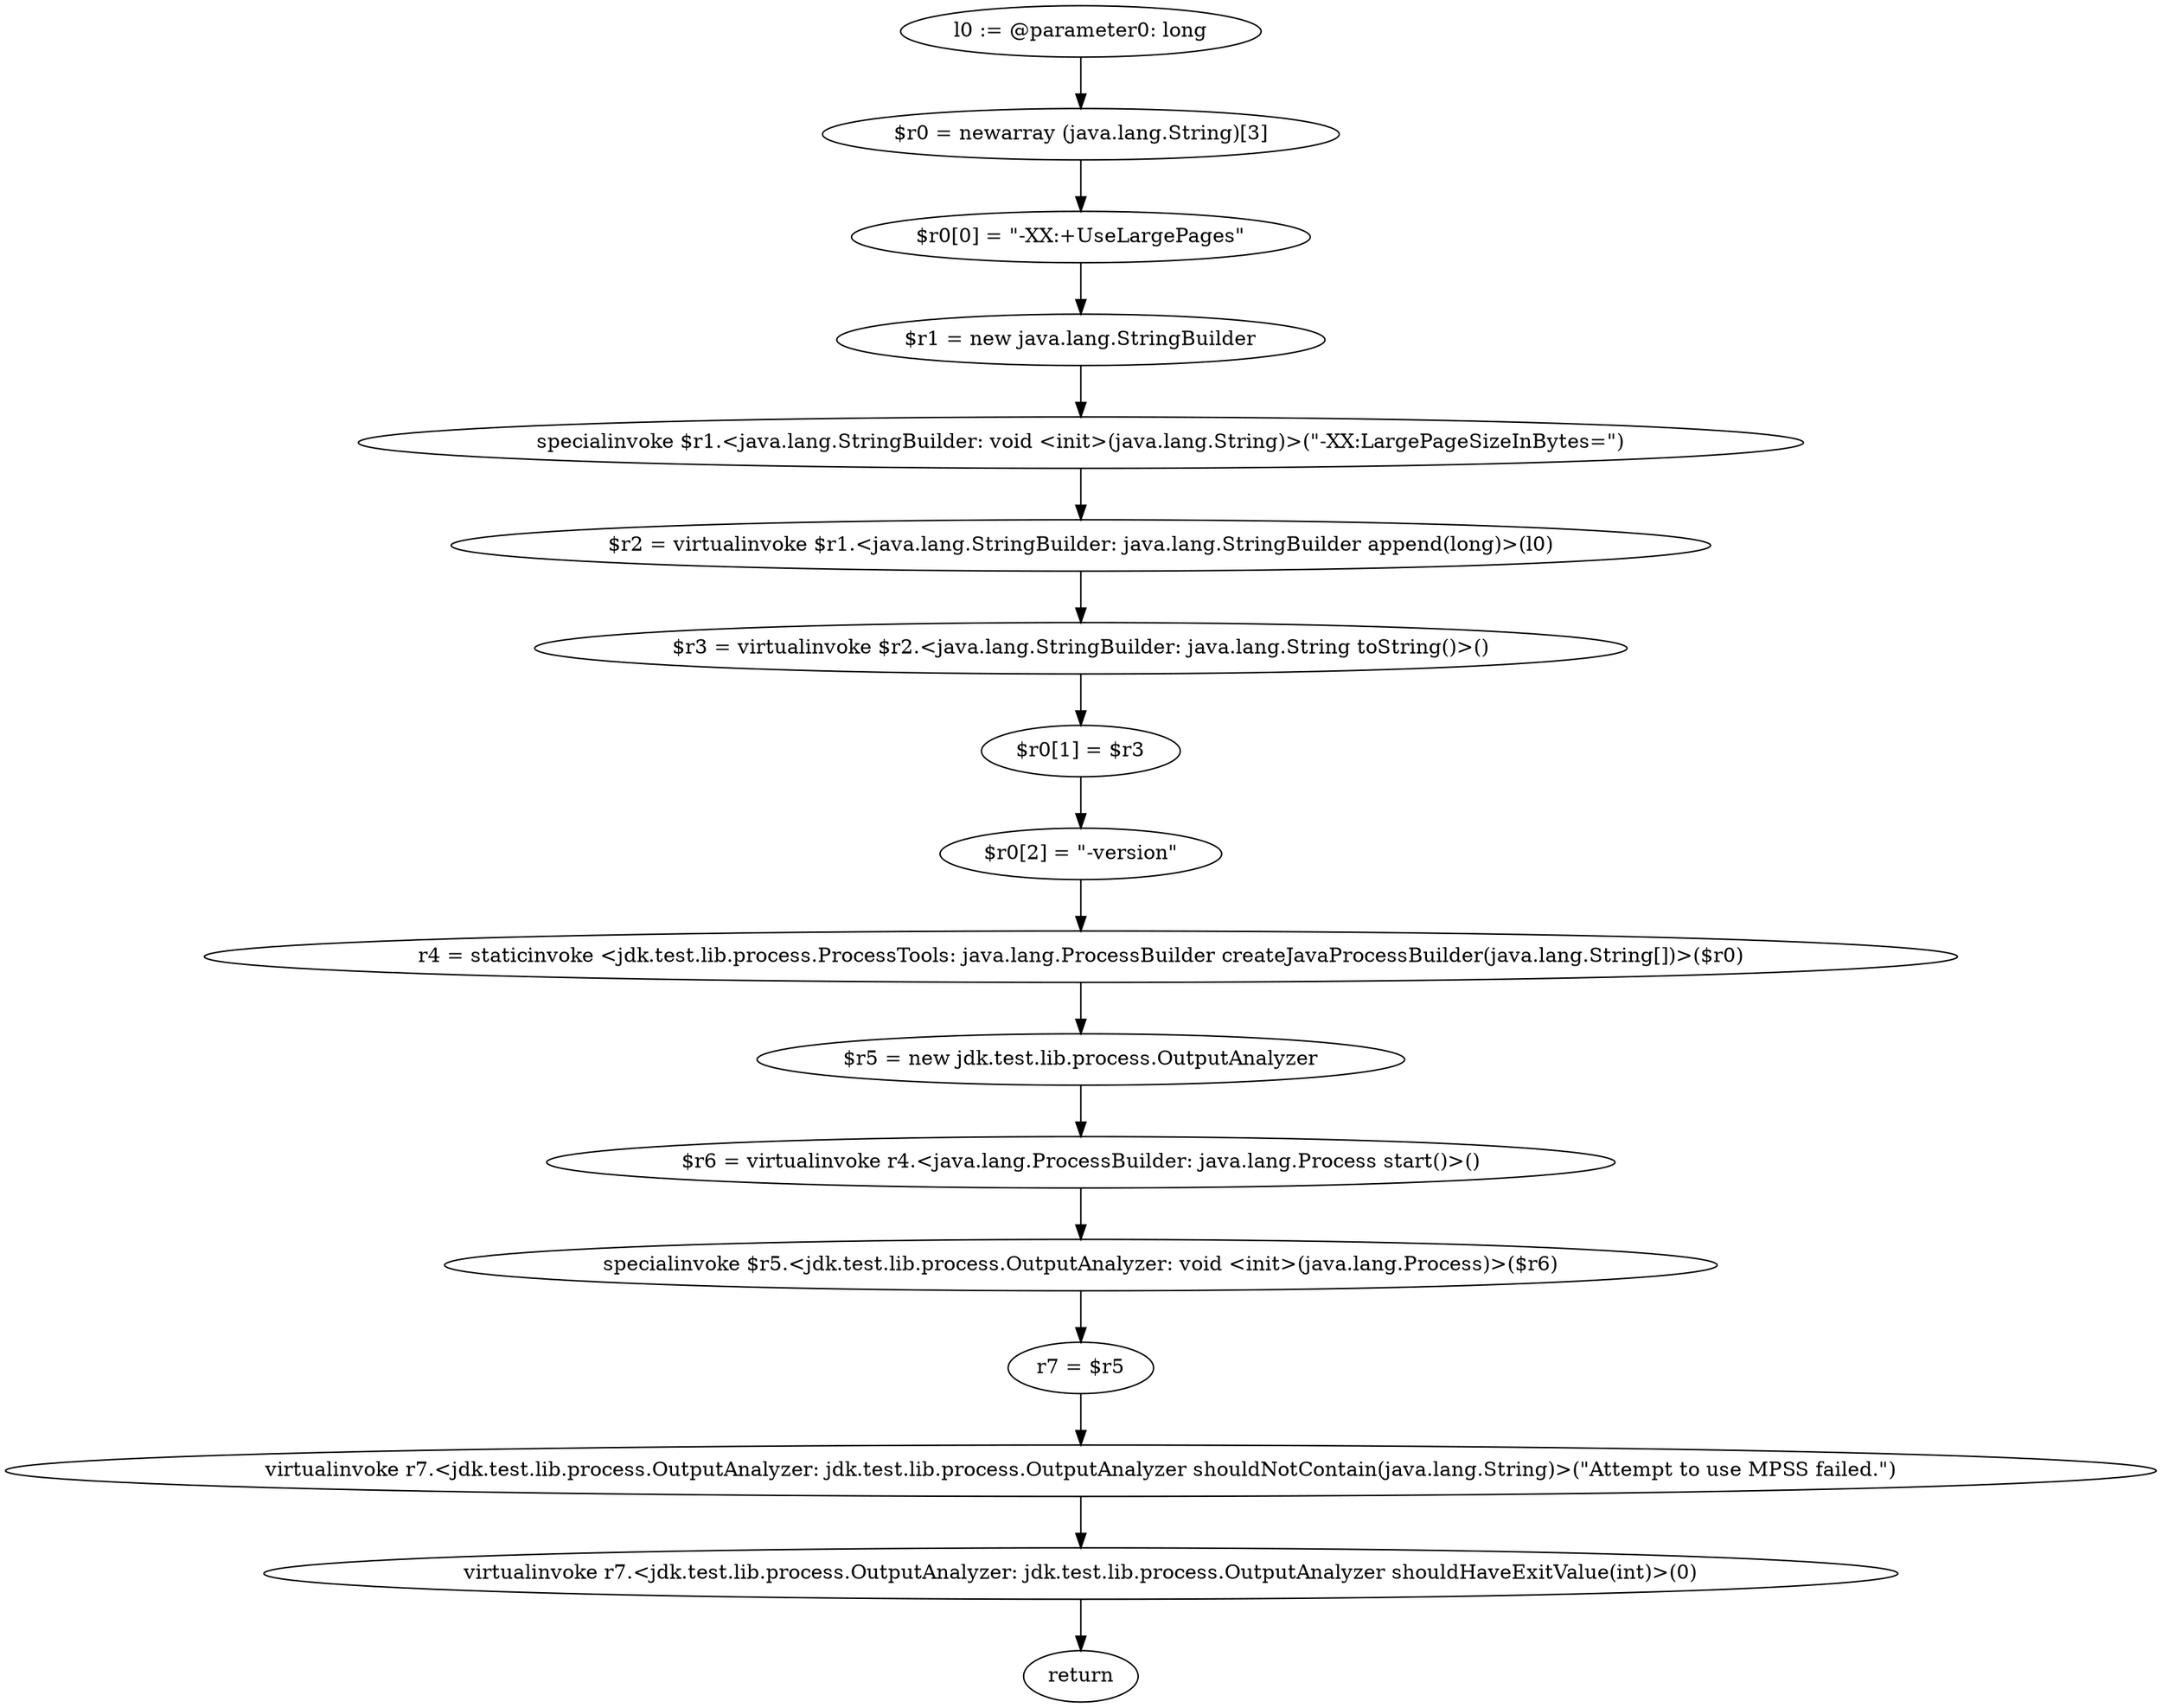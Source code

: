 digraph "unitGraph" {
    "l0 := @parameter0: long"
    "$r0 = newarray (java.lang.String)[3]"
    "$r0[0] = \"-XX:+UseLargePages\""
    "$r1 = new java.lang.StringBuilder"
    "specialinvoke $r1.<java.lang.StringBuilder: void <init>(java.lang.String)>(\"-XX:LargePageSizeInBytes=\")"
    "$r2 = virtualinvoke $r1.<java.lang.StringBuilder: java.lang.StringBuilder append(long)>(l0)"
    "$r3 = virtualinvoke $r2.<java.lang.StringBuilder: java.lang.String toString()>()"
    "$r0[1] = $r3"
    "$r0[2] = \"-version\""
    "r4 = staticinvoke <jdk.test.lib.process.ProcessTools: java.lang.ProcessBuilder createJavaProcessBuilder(java.lang.String[])>($r0)"
    "$r5 = new jdk.test.lib.process.OutputAnalyzer"
    "$r6 = virtualinvoke r4.<java.lang.ProcessBuilder: java.lang.Process start()>()"
    "specialinvoke $r5.<jdk.test.lib.process.OutputAnalyzer: void <init>(java.lang.Process)>($r6)"
    "r7 = $r5"
    "virtualinvoke r7.<jdk.test.lib.process.OutputAnalyzer: jdk.test.lib.process.OutputAnalyzer shouldNotContain(java.lang.String)>(\"Attempt to use MPSS failed.\")"
    "virtualinvoke r7.<jdk.test.lib.process.OutputAnalyzer: jdk.test.lib.process.OutputAnalyzer shouldHaveExitValue(int)>(0)"
    "return"
    "l0 := @parameter0: long"->"$r0 = newarray (java.lang.String)[3]";
    "$r0 = newarray (java.lang.String)[3]"->"$r0[0] = \"-XX:+UseLargePages\"";
    "$r0[0] = \"-XX:+UseLargePages\""->"$r1 = new java.lang.StringBuilder";
    "$r1 = new java.lang.StringBuilder"->"specialinvoke $r1.<java.lang.StringBuilder: void <init>(java.lang.String)>(\"-XX:LargePageSizeInBytes=\")";
    "specialinvoke $r1.<java.lang.StringBuilder: void <init>(java.lang.String)>(\"-XX:LargePageSizeInBytes=\")"->"$r2 = virtualinvoke $r1.<java.lang.StringBuilder: java.lang.StringBuilder append(long)>(l0)";
    "$r2 = virtualinvoke $r1.<java.lang.StringBuilder: java.lang.StringBuilder append(long)>(l0)"->"$r3 = virtualinvoke $r2.<java.lang.StringBuilder: java.lang.String toString()>()";
    "$r3 = virtualinvoke $r2.<java.lang.StringBuilder: java.lang.String toString()>()"->"$r0[1] = $r3";
    "$r0[1] = $r3"->"$r0[2] = \"-version\"";
    "$r0[2] = \"-version\""->"r4 = staticinvoke <jdk.test.lib.process.ProcessTools: java.lang.ProcessBuilder createJavaProcessBuilder(java.lang.String[])>($r0)";
    "r4 = staticinvoke <jdk.test.lib.process.ProcessTools: java.lang.ProcessBuilder createJavaProcessBuilder(java.lang.String[])>($r0)"->"$r5 = new jdk.test.lib.process.OutputAnalyzer";
    "$r5 = new jdk.test.lib.process.OutputAnalyzer"->"$r6 = virtualinvoke r4.<java.lang.ProcessBuilder: java.lang.Process start()>()";
    "$r6 = virtualinvoke r4.<java.lang.ProcessBuilder: java.lang.Process start()>()"->"specialinvoke $r5.<jdk.test.lib.process.OutputAnalyzer: void <init>(java.lang.Process)>($r6)";
    "specialinvoke $r5.<jdk.test.lib.process.OutputAnalyzer: void <init>(java.lang.Process)>($r6)"->"r7 = $r5";
    "r7 = $r5"->"virtualinvoke r7.<jdk.test.lib.process.OutputAnalyzer: jdk.test.lib.process.OutputAnalyzer shouldNotContain(java.lang.String)>(\"Attempt to use MPSS failed.\")";
    "virtualinvoke r7.<jdk.test.lib.process.OutputAnalyzer: jdk.test.lib.process.OutputAnalyzer shouldNotContain(java.lang.String)>(\"Attempt to use MPSS failed.\")"->"virtualinvoke r7.<jdk.test.lib.process.OutputAnalyzer: jdk.test.lib.process.OutputAnalyzer shouldHaveExitValue(int)>(0)";
    "virtualinvoke r7.<jdk.test.lib.process.OutputAnalyzer: jdk.test.lib.process.OutputAnalyzer shouldHaveExitValue(int)>(0)"->"return";
}
